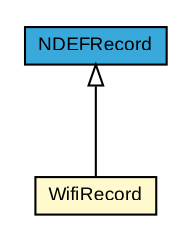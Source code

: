 #!/usr/local/bin/dot
#
# Class diagram 
# Generated by UMLGraph version R5_7_2-3-gee82a7 (http://www.umlgraph.org/)
#

digraph G {
	edge [fontname="arial",fontsize=10,labelfontname="arial",labelfontsize=10];
	node [fontname="arial",fontsize=10,shape=plaintext];
	nodesep=0.25;
	ranksep=0.5;
	// com.st.st25sdk.ndef.WifiRecord
	c62007 [label=<<table title="com.st.st25sdk.ndef.WifiRecord" border="0" cellborder="1" cellspacing="0" cellpadding="2" port="p" bgcolor="lemonChiffon" href="./WifiRecord.html">
		<tr><td><table border="0" cellspacing="0" cellpadding="1">
<tr><td align="center" balign="center"> WifiRecord </td></tr>
		</table></td></tr>
		</table>>, URL="./WifiRecord.html", fontname="arial", fontcolor="black", fontsize=9.0];
	// com.st.st25sdk.ndef.NDEFRecord
	c62014 [label=<<table title="com.st.st25sdk.ndef.NDEFRecord" border="0" cellborder="1" cellspacing="0" cellpadding="2" port="p" bgcolor="#39a9dc" href="./NDEFRecord.html">
		<tr><td><table border="0" cellspacing="0" cellpadding="1">
<tr><td align="center" balign="center"> NDEFRecord </td></tr>
		</table></td></tr>
		</table>>, URL="./NDEFRecord.html", fontname="arial", fontcolor="black", fontsize=9.0];
	//com.st.st25sdk.ndef.WifiRecord extends com.st.st25sdk.ndef.NDEFRecord
	c62014:p -> c62007:p [dir=back,arrowtail=empty];
}

